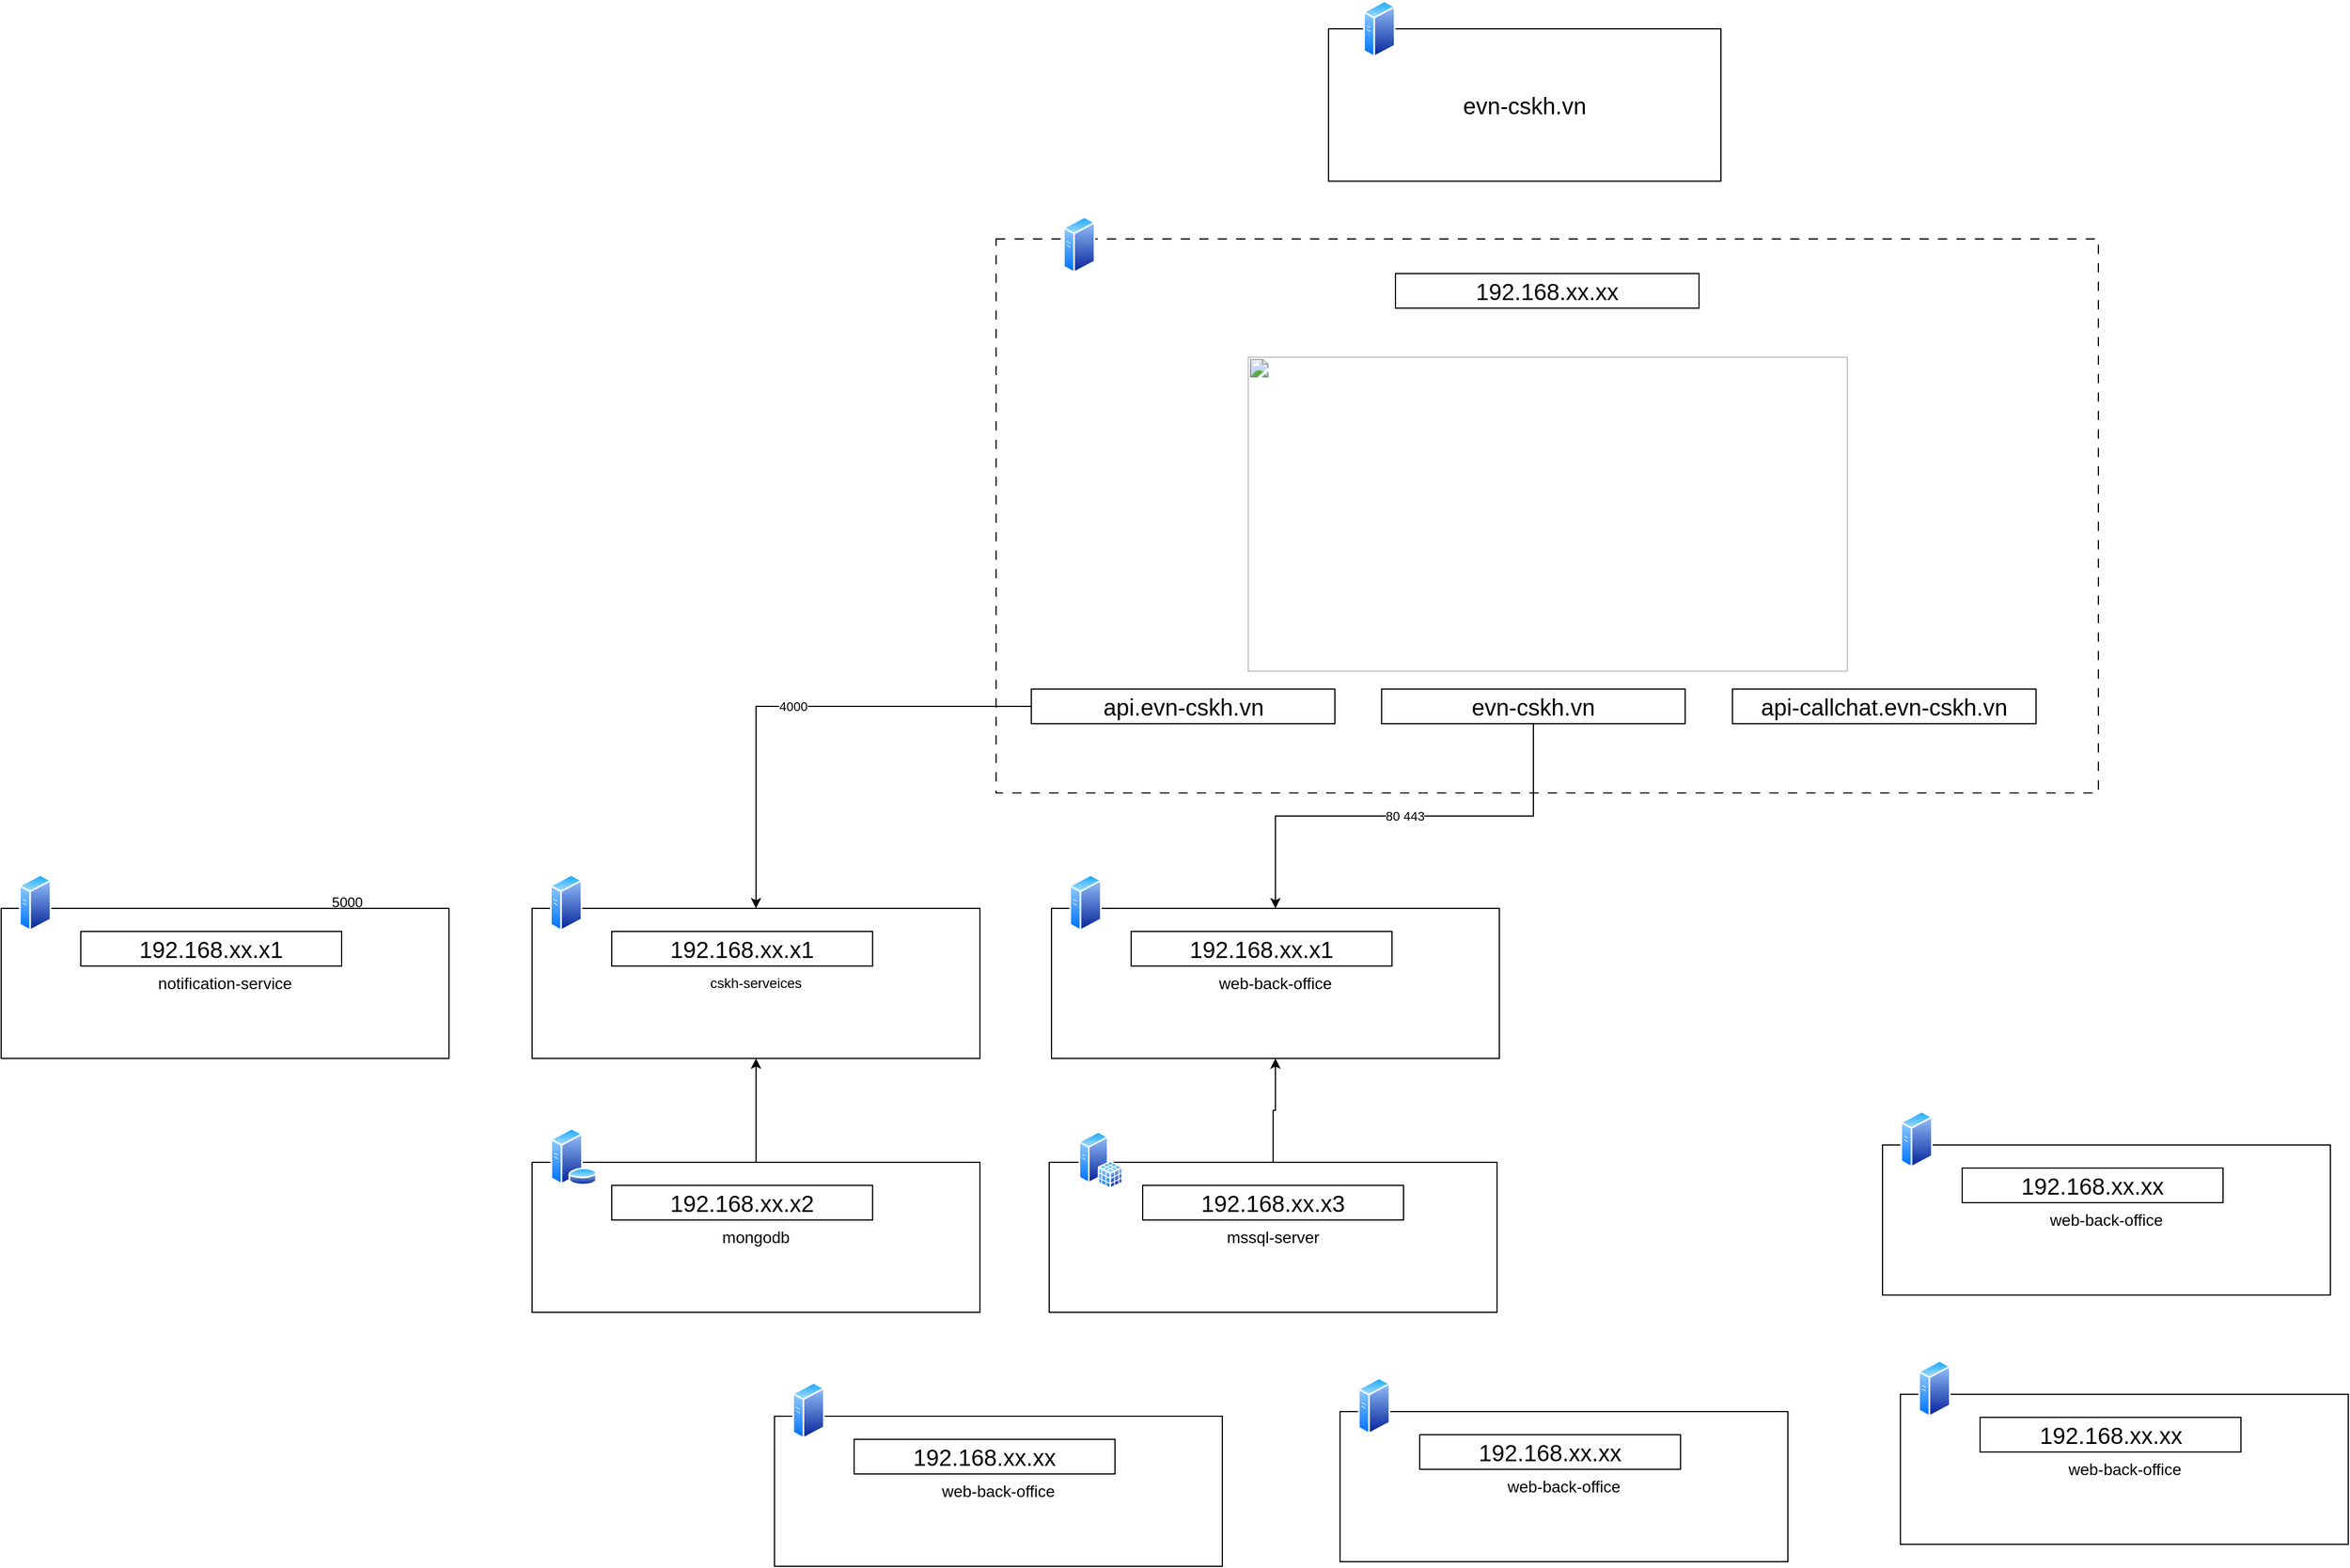 <mxfile version="22.1.7" type="github">
  <diagram name="Trang-1" id="dq9l8l6au6h9szgYK-dR">
    <mxGraphModel dx="2625" dy="1415" grid="1" gridSize="10" guides="1" tooltips="1" connect="1" arrows="1" fold="1" page="1" pageScale="1" pageWidth="3300" pageHeight="4681" math="0" shadow="0">
      <root>
        <mxCell id="0" />
        <mxCell id="1" parent="0" />
        <mxCell id="DsaZjd4GyhEWa_nOk9mJ-2" value="&lt;img height=&quot;273&quot; width=&quot;520&quot; src=&quot;https://www.logolynx.com/images/logolynx/36/365d798498d05456efb0e89133938543.png&quot;&gt;" style="rounded=0;whiteSpace=wrap;html=1;shadow=0;strokeWidth=1;glass=0;dashed=1;dashPattern=8 8;" vertex="1" parent="1">
          <mxGeometry x="1142" y="447" width="955" height="480" as="geometry" />
        </mxCell>
        <mxCell id="DsaZjd4GyhEWa_nOk9mJ-5" value="&lt;span style=&quot;font-size: 20px;&quot;&gt;evn-cskh.vn&lt;/span&gt;" style="rounded=0;whiteSpace=wrap;html=1;strokeColor=default;" vertex="1" parent="1">
          <mxGeometry x="1430" y="265" width="340" height="132" as="geometry" />
        </mxCell>
        <mxCell id="DsaZjd4GyhEWa_nOk9mJ-6" value="" style="image;aspect=fixed;perimeter=ellipsePerimeter;html=1;align=center;shadow=0;dashed=0;spacingTop=3;image=img/lib/active_directory/generic_server.svg;" vertex="1" parent="1">
          <mxGeometry x="1460" y="240" width="28.0" height="50" as="geometry" />
        </mxCell>
        <mxCell id="DsaZjd4GyhEWa_nOk9mJ-57" value="4000" style="edgeStyle=orthogonalEdgeStyle;rounded=0;orthogonalLoop=1;jettySize=auto;html=1;entryX=0.5;entryY=0;entryDx=0;entryDy=0;" edge="1" parent="1" source="DsaZjd4GyhEWa_nOk9mJ-8" target="DsaZjd4GyhEWa_nOk9mJ-25">
          <mxGeometry relative="1" as="geometry" />
        </mxCell>
        <mxCell id="DsaZjd4GyhEWa_nOk9mJ-8" value="&lt;font style=&quot;font-size: 20px;&quot;&gt;api.evn-cskh.vn&lt;/font&gt;" style="text;html=1;strokeColor=default;fillColor=none;align=center;verticalAlign=middle;whiteSpace=wrap;rounded=0;" vertex="1" parent="1">
          <mxGeometry x="1172.5" y="837" width="263" height="30" as="geometry" />
        </mxCell>
        <mxCell id="DsaZjd4GyhEWa_nOk9mJ-10" value="&lt;font style=&quot;font-size: 20px;&quot;&gt;api-callchat.evn-cskh.vn&lt;/font&gt;" style="text;html=1;strokeColor=default;fillColor=none;align=center;verticalAlign=middle;whiteSpace=wrap;rounded=0;" vertex="1" parent="1">
          <mxGeometry x="1780" y="837" width="263" height="30" as="geometry" />
        </mxCell>
        <mxCell id="DsaZjd4GyhEWa_nOk9mJ-12" value="" style="image;aspect=fixed;perimeter=ellipsePerimeter;html=1;align=center;shadow=0;dashed=0;spacingTop=3;image=img/lib/active_directory/generic_server.svg;" vertex="1" parent="1">
          <mxGeometry x="1200" y="427" width="28.0" height="50" as="geometry" />
        </mxCell>
        <mxCell id="DsaZjd4GyhEWa_nOk9mJ-24" value="80 443" style="edgeStyle=orthogonalEdgeStyle;rounded=0;orthogonalLoop=1;jettySize=auto;html=1;entryX=0.5;entryY=0;entryDx=0;entryDy=0;" edge="1" parent="1" source="DsaZjd4GyhEWa_nOk9mJ-14" target="DsaZjd4GyhEWa_nOk9mJ-16">
          <mxGeometry relative="1" as="geometry" />
        </mxCell>
        <mxCell id="DsaZjd4GyhEWa_nOk9mJ-14" value="&lt;font style=&quot;font-size: 20px;&quot;&gt;evn-cskh.vn&lt;/font&gt;" style="text;html=1;strokeColor=default;fillColor=none;align=center;verticalAlign=middle;whiteSpace=wrap;rounded=0;" vertex="1" parent="1">
          <mxGeometry x="1476" y="837" width="263" height="30" as="geometry" />
        </mxCell>
        <mxCell id="DsaZjd4GyhEWa_nOk9mJ-16" value="&lt;font style=&quot;font-size: 14px;&quot;&gt;web-back-office&lt;/font&gt;" style="rounded=0;whiteSpace=wrap;html=1;" vertex="1" parent="1">
          <mxGeometry x="1190" y="1027" width="388" height="130" as="geometry" />
        </mxCell>
        <mxCell id="DsaZjd4GyhEWa_nOk9mJ-17" value="" style="image;aspect=fixed;perimeter=ellipsePerimeter;html=1;align=center;shadow=0;dashed=0;spacingTop=3;image=img/lib/active_directory/generic_server.svg;" vertex="1" parent="1">
          <mxGeometry x="1205.5" y="997" width="28.0" height="50" as="geometry" />
        </mxCell>
        <mxCell id="DsaZjd4GyhEWa_nOk9mJ-19" value="&lt;font style=&quot;font-size: 20px;&quot;&gt;192.168.xx.xx&lt;/font&gt;" style="text;html=1;strokeColor=default;fillColor=none;align=center;verticalAlign=middle;whiteSpace=wrap;rounded=0;" vertex="1" parent="1">
          <mxGeometry x="1488" y="477" width="263" height="30" as="geometry" />
        </mxCell>
        <mxCell id="DsaZjd4GyhEWa_nOk9mJ-20" value="&lt;font style=&quot;font-size: 20px;&quot;&gt;192.168.xx.x1&lt;/font&gt;" style="text;html=1;strokeColor=default;fillColor=none;align=center;verticalAlign=middle;whiteSpace=wrap;rounded=0;" vertex="1" parent="1">
          <mxGeometry x="1259" y="1047" width="226" height="30" as="geometry" />
        </mxCell>
        <mxCell id="DsaZjd4GyhEWa_nOk9mJ-25" value="cskh-serveices" style="rounded=0;whiteSpace=wrap;html=1;" vertex="1" parent="1">
          <mxGeometry x="740" y="1027" width="388" height="130" as="geometry" />
        </mxCell>
        <mxCell id="DsaZjd4GyhEWa_nOk9mJ-26" value="" style="image;aspect=fixed;perimeter=ellipsePerimeter;html=1;align=center;shadow=0;dashed=0;spacingTop=3;image=img/lib/active_directory/generic_server.svg;" vertex="1" parent="1">
          <mxGeometry x="755.5" y="997" width="28.0" height="50" as="geometry" />
        </mxCell>
        <mxCell id="DsaZjd4GyhEWa_nOk9mJ-27" value="&lt;font style=&quot;font-size: 20px;&quot;&gt;192.168.xx.x1&lt;/font&gt;" style="text;html=1;strokeColor=default;fillColor=none;align=center;verticalAlign=middle;whiteSpace=wrap;rounded=0;" vertex="1" parent="1">
          <mxGeometry x="809" y="1047" width="226" height="30" as="geometry" />
        </mxCell>
        <mxCell id="DsaZjd4GyhEWa_nOk9mJ-61" style="edgeStyle=orthogonalEdgeStyle;rounded=0;orthogonalLoop=1;jettySize=auto;html=1;entryX=0.5;entryY=1;entryDx=0;entryDy=0;" edge="1" parent="1" source="DsaZjd4GyhEWa_nOk9mJ-36" target="DsaZjd4GyhEWa_nOk9mJ-25">
          <mxGeometry relative="1" as="geometry" />
        </mxCell>
        <mxCell id="DsaZjd4GyhEWa_nOk9mJ-36" value="&lt;font style=&quot;font-size: 14px;&quot;&gt;mongodb&lt;/font&gt;" style="rounded=0;whiteSpace=wrap;html=1;" vertex="1" parent="1">
          <mxGeometry x="740" y="1247" width="388" height="130" as="geometry" />
        </mxCell>
        <mxCell id="DsaZjd4GyhEWa_nOk9mJ-38" value="&lt;font style=&quot;font-size: 20px;&quot;&gt;192.168.xx.x2&lt;/font&gt;" style="text;html=1;strokeColor=default;fillColor=none;align=center;verticalAlign=middle;whiteSpace=wrap;rounded=0;" vertex="1" parent="1">
          <mxGeometry x="809" y="1267" width="226" height="30" as="geometry" />
        </mxCell>
        <mxCell id="DsaZjd4GyhEWa_nOk9mJ-63" style="edgeStyle=orthogonalEdgeStyle;rounded=0;orthogonalLoop=1;jettySize=auto;html=1;entryX=0.5;entryY=1;entryDx=0;entryDy=0;" edge="1" parent="1" source="DsaZjd4GyhEWa_nOk9mJ-39" target="DsaZjd4GyhEWa_nOk9mJ-16">
          <mxGeometry relative="1" as="geometry" />
        </mxCell>
        <mxCell id="DsaZjd4GyhEWa_nOk9mJ-39" value="&lt;font style=&quot;font-size: 14px;&quot;&gt;mssql-server&lt;/font&gt;" style="rounded=0;whiteSpace=wrap;html=1;" vertex="1" parent="1">
          <mxGeometry x="1188" y="1247" width="388" height="130" as="geometry" />
        </mxCell>
        <mxCell id="DsaZjd4GyhEWa_nOk9mJ-41" value="&lt;font style=&quot;font-size: 20px;&quot;&gt;192.168.xx.x3&lt;/font&gt;" style="text;html=1;strokeColor=default;fillColor=none;align=center;verticalAlign=middle;whiteSpace=wrap;rounded=0;" vertex="1" parent="1">
          <mxGeometry x="1269" y="1267" width="226" height="30" as="geometry" />
        </mxCell>
        <mxCell id="DsaZjd4GyhEWa_nOk9mJ-42" value="&lt;font style=&quot;font-size: 14px;&quot;&gt;notification-service&lt;/font&gt;" style="rounded=0;whiteSpace=wrap;html=1;" vertex="1" parent="1">
          <mxGeometry x="280" y="1027" width="388" height="130" as="geometry" />
        </mxCell>
        <mxCell id="DsaZjd4GyhEWa_nOk9mJ-43" value="" style="image;aspect=fixed;perimeter=ellipsePerimeter;html=1;align=center;shadow=0;dashed=0;spacingTop=3;image=img/lib/active_directory/generic_server.svg;" vertex="1" parent="1">
          <mxGeometry x="295.5" y="997" width="28.0" height="50" as="geometry" />
        </mxCell>
        <mxCell id="DsaZjd4GyhEWa_nOk9mJ-44" value="&lt;font style=&quot;font-size: 20px;&quot;&gt;192.168.xx.x1&lt;/font&gt;" style="text;html=1;strokeColor=default;fillColor=none;align=center;verticalAlign=middle;whiteSpace=wrap;rounded=0;" vertex="1" parent="1">
          <mxGeometry x="349" y="1047" width="226" height="30" as="geometry" />
        </mxCell>
        <mxCell id="DsaZjd4GyhEWa_nOk9mJ-45" value="&lt;font style=&quot;font-size: 14px;&quot;&gt;web-back-office&lt;/font&gt;" style="rounded=0;whiteSpace=wrap;html=1;" vertex="1" parent="1">
          <mxGeometry x="1910" y="1232" width="388" height="130" as="geometry" />
        </mxCell>
        <mxCell id="DsaZjd4GyhEWa_nOk9mJ-46" value="" style="image;aspect=fixed;perimeter=ellipsePerimeter;html=1;align=center;shadow=0;dashed=0;spacingTop=3;image=img/lib/active_directory/generic_server.svg;" vertex="1" parent="1">
          <mxGeometry x="1925.5" y="1202" width="28.0" height="50" as="geometry" />
        </mxCell>
        <mxCell id="DsaZjd4GyhEWa_nOk9mJ-47" value="&lt;font style=&quot;font-size: 20px;&quot;&gt;192.168.xx.xx&lt;/font&gt;" style="text;html=1;strokeColor=default;fillColor=none;align=center;verticalAlign=middle;whiteSpace=wrap;rounded=0;" vertex="1" parent="1">
          <mxGeometry x="1979" y="1252" width="226" height="30" as="geometry" />
        </mxCell>
        <mxCell id="DsaZjd4GyhEWa_nOk9mJ-48" value="&lt;font style=&quot;font-size: 14px;&quot;&gt;web-back-office&lt;/font&gt;" style="rounded=0;whiteSpace=wrap;html=1;" vertex="1" parent="1">
          <mxGeometry x="950" y="1467" width="388" height="130" as="geometry" />
        </mxCell>
        <mxCell id="DsaZjd4GyhEWa_nOk9mJ-49" value="" style="image;aspect=fixed;perimeter=ellipsePerimeter;html=1;align=center;shadow=0;dashed=0;spacingTop=3;image=img/lib/active_directory/generic_server.svg;" vertex="1" parent="1">
          <mxGeometry x="965.5" y="1437" width="28.0" height="50" as="geometry" />
        </mxCell>
        <mxCell id="DsaZjd4GyhEWa_nOk9mJ-50" value="&lt;font style=&quot;font-size: 20px;&quot;&gt;192.168.xx.xx&lt;/font&gt;" style="text;html=1;strokeColor=default;fillColor=none;align=center;verticalAlign=middle;whiteSpace=wrap;rounded=0;" vertex="1" parent="1">
          <mxGeometry x="1019" y="1487" width="226" height="30" as="geometry" />
        </mxCell>
        <mxCell id="DsaZjd4GyhEWa_nOk9mJ-51" value="&lt;font style=&quot;font-size: 14px;&quot;&gt;web-back-office&lt;/font&gt;" style="rounded=0;whiteSpace=wrap;html=1;" vertex="1" parent="1">
          <mxGeometry x="1440" y="1463" width="388" height="130" as="geometry" />
        </mxCell>
        <mxCell id="DsaZjd4GyhEWa_nOk9mJ-52" value="" style="image;aspect=fixed;perimeter=ellipsePerimeter;html=1;align=center;shadow=0;dashed=0;spacingTop=3;image=img/lib/active_directory/generic_server.svg;" vertex="1" parent="1">
          <mxGeometry x="1455.5" y="1433" width="28.0" height="50" as="geometry" />
        </mxCell>
        <mxCell id="DsaZjd4GyhEWa_nOk9mJ-53" value="&lt;font style=&quot;font-size: 20px;&quot;&gt;192.168.xx.xx&lt;/font&gt;" style="text;html=1;strokeColor=default;fillColor=none;align=center;verticalAlign=middle;whiteSpace=wrap;rounded=0;" vertex="1" parent="1">
          <mxGeometry x="1509" y="1483" width="226" height="30" as="geometry" />
        </mxCell>
        <mxCell id="DsaZjd4GyhEWa_nOk9mJ-54" value="&lt;font style=&quot;font-size: 14px;&quot;&gt;web-back-office&lt;/font&gt;" style="rounded=0;whiteSpace=wrap;html=1;" vertex="1" parent="1">
          <mxGeometry x="1925.5" y="1448" width="388" height="130" as="geometry" />
        </mxCell>
        <mxCell id="DsaZjd4GyhEWa_nOk9mJ-55" value="" style="image;aspect=fixed;perimeter=ellipsePerimeter;html=1;align=center;shadow=0;dashed=0;spacingTop=3;image=img/lib/active_directory/generic_server.svg;" vertex="1" parent="1">
          <mxGeometry x="1941" y="1418" width="28.0" height="50" as="geometry" />
        </mxCell>
        <mxCell id="DsaZjd4GyhEWa_nOk9mJ-56" value="&lt;font style=&quot;font-size: 20px;&quot;&gt;192.168.xx.xx&lt;/font&gt;" style="text;html=1;strokeColor=default;fillColor=none;align=center;verticalAlign=middle;whiteSpace=wrap;rounded=0;" vertex="1" parent="1">
          <mxGeometry x="1994.5" y="1468" width="226" height="30" as="geometry" />
        </mxCell>
        <mxCell id="DsaZjd4GyhEWa_nOk9mJ-59" value="5000" style="text;html=1;strokeColor=none;fillColor=none;align=center;verticalAlign=middle;whiteSpace=wrap;rounded=0;noLabel=0;portConstraintRotation=0;snapToPoint=0;" vertex="1" parent="1">
          <mxGeometry x="550" y="1007" width="60" height="30" as="geometry" />
        </mxCell>
        <mxCell id="DsaZjd4GyhEWa_nOk9mJ-60" value="" style="image;aspect=fixed;perimeter=ellipsePerimeter;html=1;align=center;shadow=0;dashed=0;spacingTop=3;image=img/lib/active_directory/database_server.svg;" vertex="1" parent="1">
          <mxGeometry x="755.5" y="1217" width="41" height="50" as="geometry" />
        </mxCell>
        <mxCell id="DsaZjd4GyhEWa_nOk9mJ-62" value="" style="image;aspect=fixed;perimeter=ellipsePerimeter;html=1;align=center;shadow=0;dashed=0;spacingTop=3;image=img/lib/active_directory/sql_server.svg;" vertex="1" parent="1">
          <mxGeometry x="1213.5" y="1220" width="38.5" height="50" as="geometry" />
        </mxCell>
      </root>
    </mxGraphModel>
  </diagram>
</mxfile>
